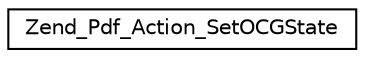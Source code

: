 digraph G
{
  edge [fontname="Helvetica",fontsize="10",labelfontname="Helvetica",labelfontsize="10"];
  node [fontname="Helvetica",fontsize="10",shape=record];
  rankdir="LR";
  Node1 [label="Zend_Pdf_Action_SetOCGState",height=0.2,width=0.4,color="black", fillcolor="white", style="filled",URL="$class_zend___pdf___action___set_o_c_g_state.html"];
}
